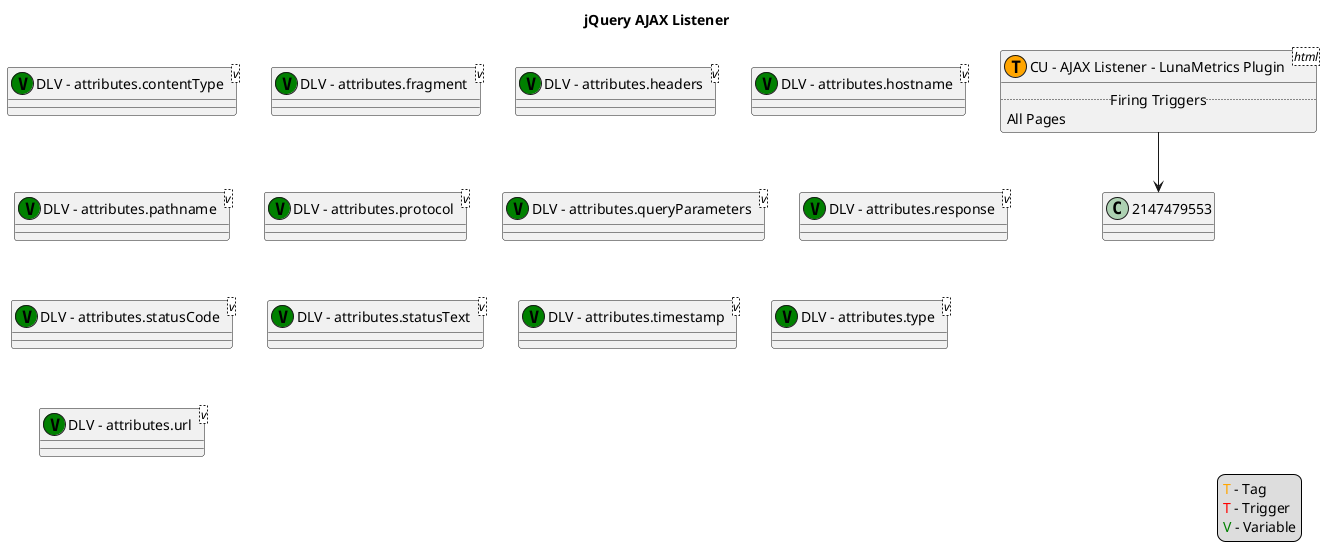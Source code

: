 @startuml
title jQuery AJAX Listener
legend right
<color:orange>T</color> - Tag
<color:red>T</color> - Trigger
<color:green>V</color> - Variable
end legend
class "CU - AJAX Listener - LunaMetrics Plugin" as 02<html> << (T, orange) >> {
    .. Firing Triggers ..
    All Pages
}
class "DLV - attributes.contentType" as 214<v> << (V, green) >>
class "DLV - attributes.fragment" as 215<v> << (V, green) >>
class "DLV - attributes.headers" as 216<v> << (V, green) >>
class "DLV - attributes.hostname" as 217<v> << (V, green) >>
class "DLV - attributes.pathname" as 218<v> << (V, green) >>
class "DLV - attributes.protocol" as 219<v> << (V, green) >>
class "DLV - attributes.queryParameters" as 220<v> << (V, green) >>
class "DLV - attributes.response" as 221<v> << (V, green) >>
class "DLV - attributes.statusCode" as 222<v> << (V, green) >>
class "DLV - attributes.statusText" as 223<v> << (V, green) >>
class "DLV - attributes.timestamp" as 224<v> << (V, green) >>
class "DLV - attributes.type" as 225<v> << (V, green) >>
class "DLV - attributes.url" as 226<v> << (V, green) >>
02 --> 2147479553
@enduml